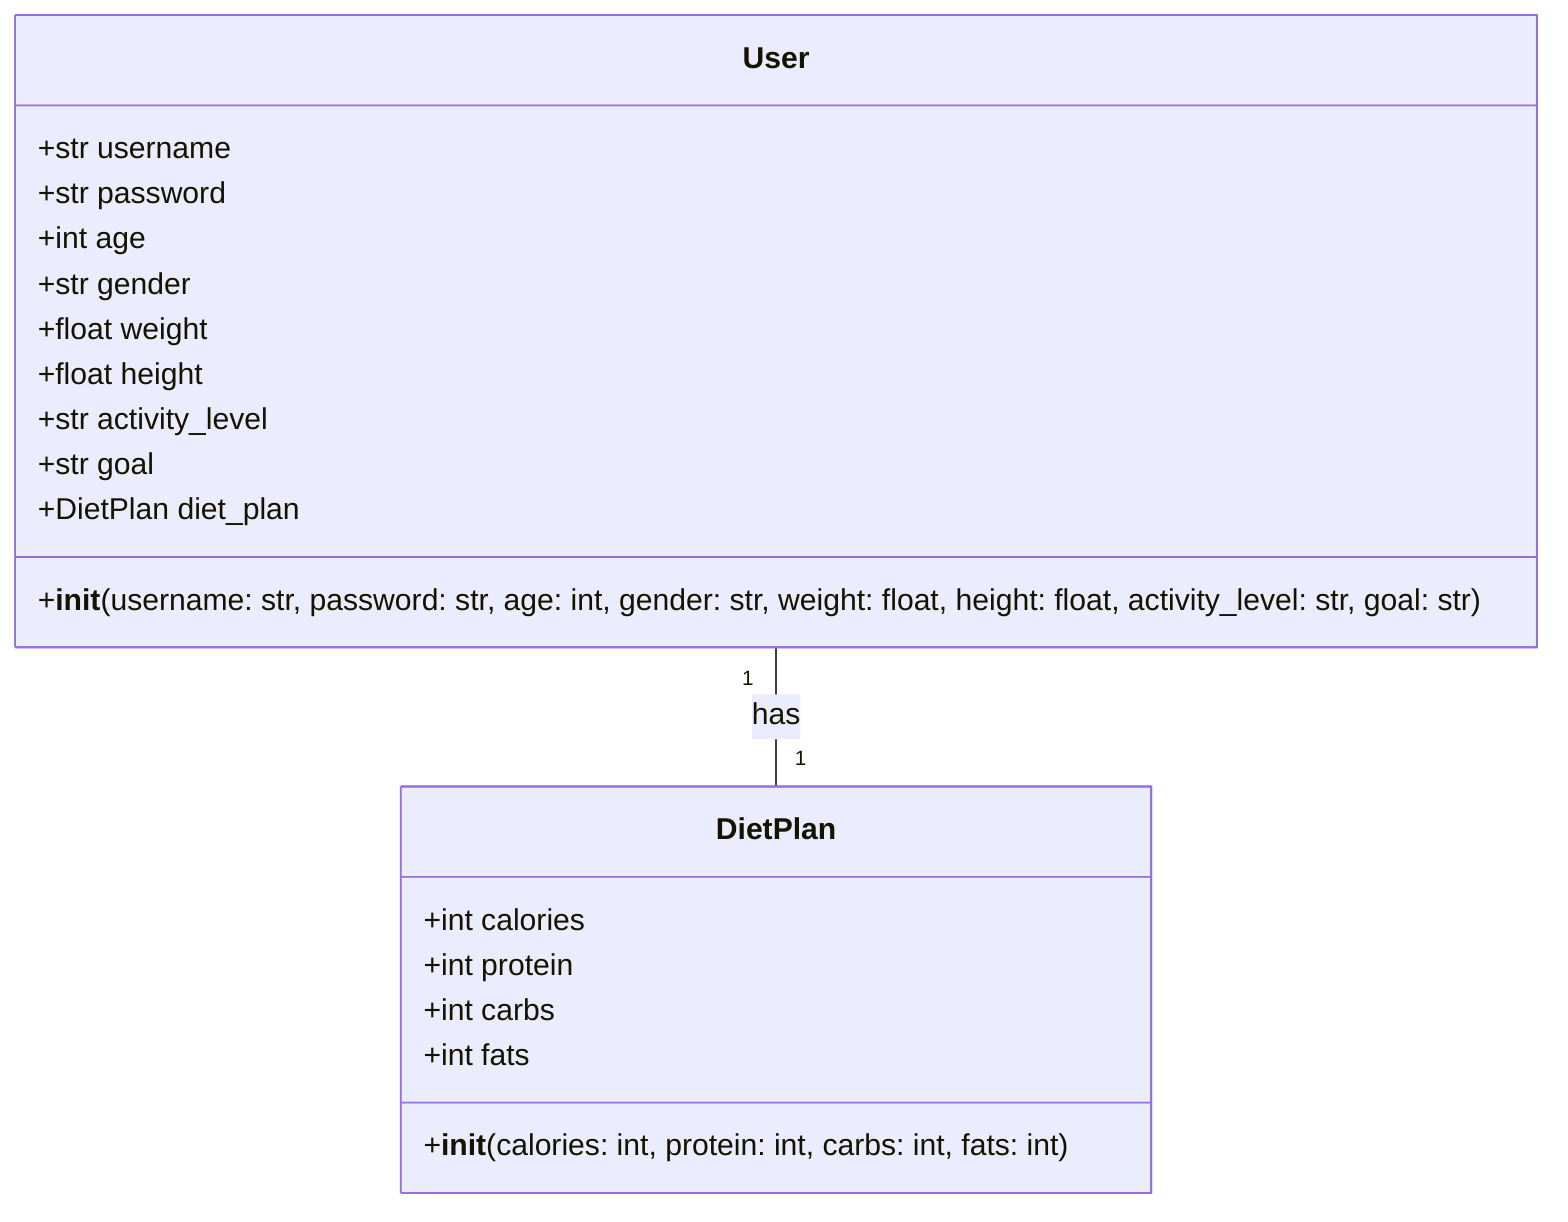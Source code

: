 classDiagram
        class User{
            +str username
            +str password
            +int age
            +str gender
            +float weight
            +float height
            +str activity_level
            +str goal
            +DietPlan diet_plan
            +__init__(username: str, password: str, age: int, gender: str, weight: float, height: float, activity_level: str, goal: str)
        }
        class DietPlan{
            +int calories
            +int protein
            +int carbs
            +int fats
            +__init__(calories: int, protein: int, carbs: int, fats: int)
        }
        User "1" -- "1" DietPlan: has